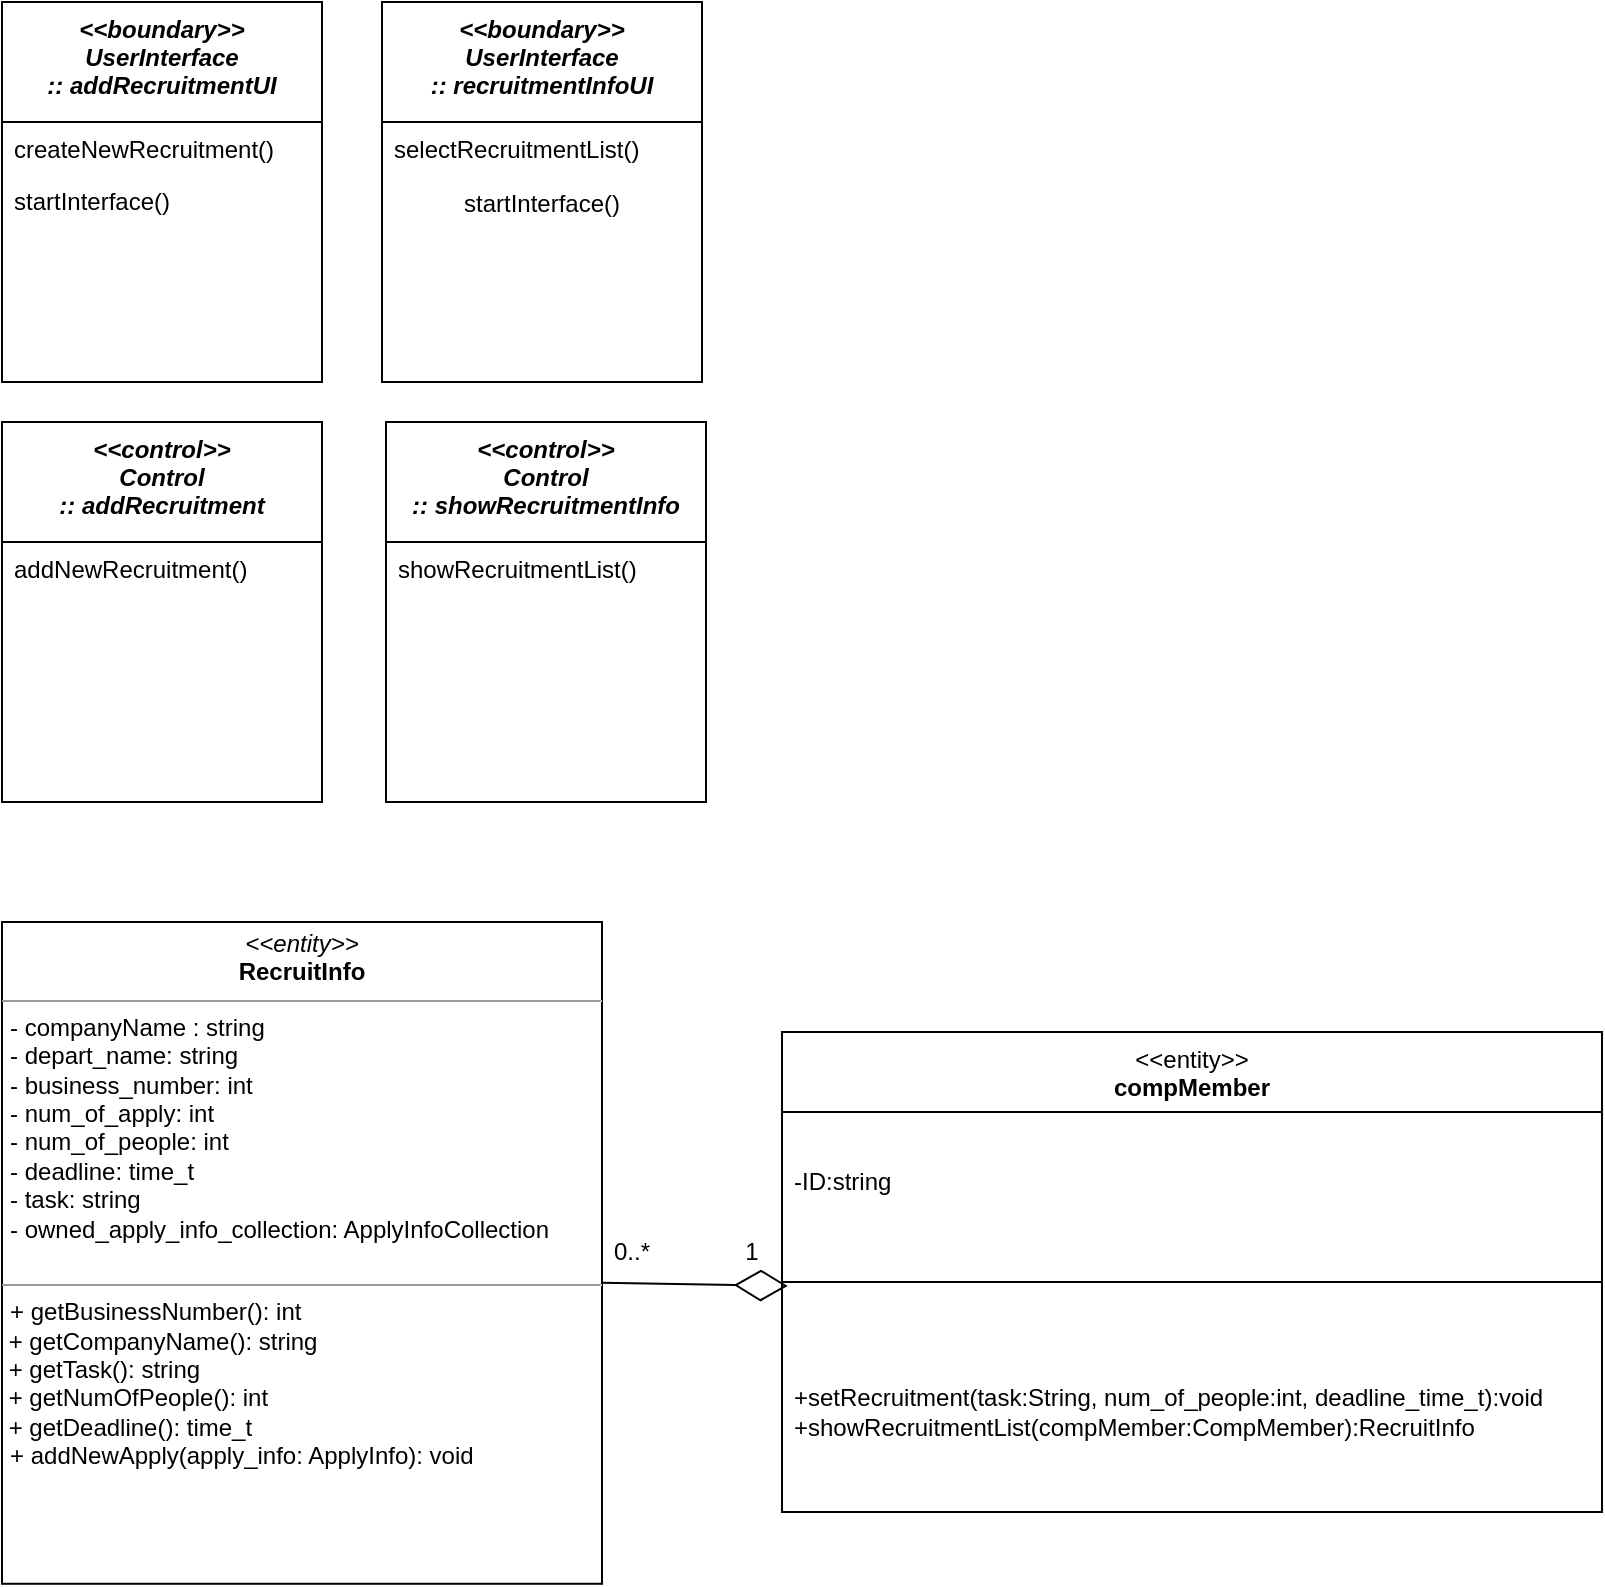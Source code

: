<mxfile version="21.3.3" type="device">
  <diagram id="C5RBs43oDa-KdzZeNtuy" name="Page-1">
    <mxGraphModel dx="1050" dy="515" grid="1" gridSize="10" guides="1" tooltips="1" connect="1" arrows="1" fold="1" page="1" pageScale="1" pageWidth="827" pageHeight="1169" math="0" shadow="0">
      <root>
        <mxCell id="WIyWlLk6GJQsqaUBKTNV-0" />
        <mxCell id="WIyWlLk6GJQsqaUBKTNV-1" parent="WIyWlLk6GJQsqaUBKTNV-0" />
        <mxCell id="zkfFHV4jXpPFQw0GAbJ--0" value="&lt;&lt;boundary&gt;&gt;&#xa;UserInterface&#xa;:: addRecruitmentUI" style="swimlane;fontStyle=3;align=center;verticalAlign=top;childLayout=stackLayout;horizontal=1;startSize=60;horizontalStack=0;resizeParent=1;resizeLast=0;collapsible=1;marginBottom=0;rounded=0;shadow=0;strokeWidth=1;" parent="WIyWlLk6GJQsqaUBKTNV-1" vertex="1">
          <mxGeometry x="30" y="70" width="160" height="190" as="geometry">
            <mxRectangle x="30" y="70" width="160" height="26" as="alternateBounds" />
          </mxGeometry>
        </mxCell>
        <mxCell id="zkfFHV4jXpPFQw0GAbJ--1" value="createNewRecruitment()" style="text;align=left;verticalAlign=top;spacingLeft=4;spacingRight=4;overflow=hidden;rotatable=0;points=[[0,0.5],[1,0.5]];portConstraint=eastwest;" parent="zkfFHV4jXpPFQw0GAbJ--0" vertex="1">
          <mxGeometry y="60" width="160" height="26" as="geometry" />
        </mxCell>
        <mxCell id="zkfFHV4jXpPFQw0GAbJ--3" value="startInterface()" style="text;align=left;verticalAlign=top;spacingLeft=4;spacingRight=4;overflow=hidden;rotatable=0;points=[[0,0.5],[1,0.5]];portConstraint=eastwest;rounded=0;shadow=0;html=0;" parent="zkfFHV4jXpPFQw0GAbJ--0" vertex="1">
          <mxGeometry y="86" width="160" height="26" as="geometry" />
        </mxCell>
        <mxCell id="wYJamgQq37HB7CYXL51l-7" value="&lt;&lt;boundary&gt;&gt;&#xa;UserInterface&#xa;:: recruitmentInfoUI" style="swimlane;fontStyle=3;align=center;verticalAlign=top;childLayout=stackLayout;horizontal=1;startSize=60;horizontalStack=0;resizeParent=1;resizeLast=0;collapsible=1;marginBottom=0;rounded=0;shadow=0;strokeWidth=1;" parent="WIyWlLk6GJQsqaUBKTNV-1" vertex="1">
          <mxGeometry x="220" y="70" width="160" height="190" as="geometry">
            <mxRectangle x="230" y="140" width="160" height="26" as="alternateBounds" />
          </mxGeometry>
        </mxCell>
        <mxCell id="wYJamgQq37HB7CYXL51l-8" value="selectRecruitmentList()" style="text;align=left;verticalAlign=top;spacingLeft=4;spacingRight=4;overflow=hidden;rotatable=0;points=[[0,0.5],[1,0.5]];portConstraint=eastwest;" parent="wYJamgQq37HB7CYXL51l-7" vertex="1">
          <mxGeometry y="60" width="160" height="26" as="geometry" />
        </mxCell>
        <mxCell id="wYJamgQq37HB7CYXL51l-10" value="startInterface()" style="text;html=1;strokeColor=none;fillColor=none;align=center;verticalAlign=middle;whiteSpace=wrap;rounded=0;" parent="wYJamgQq37HB7CYXL51l-7" vertex="1">
          <mxGeometry y="86" width="160" height="30" as="geometry" />
        </mxCell>
        <mxCell id="wYJamgQq37HB7CYXL51l-19" value="&lt;&lt;control&gt;&gt;&#xa;Control&#xa;:: addRecruitment" style="swimlane;fontStyle=3;align=center;verticalAlign=top;childLayout=stackLayout;horizontal=1;startSize=60;horizontalStack=0;resizeParent=1;resizeLast=0;collapsible=1;marginBottom=0;rounded=0;shadow=0;strokeWidth=1;" parent="WIyWlLk6GJQsqaUBKTNV-1" vertex="1">
          <mxGeometry x="30" y="280" width="160" height="190" as="geometry">
            <mxRectangle x="30" y="70" width="160" height="26" as="alternateBounds" />
          </mxGeometry>
        </mxCell>
        <mxCell id="wYJamgQq37HB7CYXL51l-20" value="addNewRecruitment()" style="text;align=left;verticalAlign=top;spacingLeft=4;spacingRight=4;overflow=hidden;rotatable=0;points=[[0,0.5],[1,0.5]];portConstraint=eastwest;" parent="wYJamgQq37HB7CYXL51l-19" vertex="1">
          <mxGeometry y="60" width="160" height="26" as="geometry" />
        </mxCell>
        <mxCell id="wYJamgQq37HB7CYXL51l-22" value="&lt;&lt;control&gt;&gt;&#xa;Control&#xa;:: showRecruitmentInfo" style="swimlane;fontStyle=3;align=center;verticalAlign=top;childLayout=stackLayout;horizontal=1;startSize=60;horizontalStack=0;resizeParent=1;resizeLast=0;collapsible=1;marginBottom=0;rounded=0;shadow=0;strokeWidth=1;" parent="WIyWlLk6GJQsqaUBKTNV-1" vertex="1">
          <mxGeometry x="222" y="280" width="160" height="190" as="geometry">
            <mxRectangle x="30" y="70" width="160" height="26" as="alternateBounds" />
          </mxGeometry>
        </mxCell>
        <mxCell id="wYJamgQq37HB7CYXL51l-23" value="showRecruitmentList()" style="text;align=left;verticalAlign=top;spacingLeft=4;spacingRight=4;overflow=hidden;rotatable=0;points=[[0,0.5],[1,0.5]];portConstraint=eastwest;" parent="wYJamgQq37HB7CYXL51l-22" vertex="1">
          <mxGeometry y="60" width="160" height="26" as="geometry" />
        </mxCell>
        <mxCell id="wYJamgQq37HB7CYXL51l-47" value="&amp;lt;&amp;lt;entity&amp;gt;&amp;gt;&lt;br&gt;&lt;b&gt;compMember&lt;/b&gt;" style="swimlane;fontStyle=0;align=center;verticalAlign=top;childLayout=stackLayout;horizontal=1;startSize=40;horizontalStack=0;resizeParent=1;resizeParentMax=0;resizeLast=0;collapsible=0;marginBottom=0;html=1;whiteSpace=wrap;" parent="WIyWlLk6GJQsqaUBKTNV-1" vertex="1">
          <mxGeometry x="420" y="585" width="410" height="240" as="geometry" />
        </mxCell>
        <mxCell id="wYJamgQq37HB7CYXL51l-48" value="-ID:string" style="text;html=1;strokeColor=none;fillColor=none;align=left;verticalAlign=middle;spacingLeft=4;spacingRight=4;overflow=hidden;rotatable=0;points=[[0,0.5],[1,0.5]];portConstraint=eastwest;whiteSpace=wrap;" parent="wYJamgQq37HB7CYXL51l-47" vertex="1">
          <mxGeometry y="40" width="410" height="70" as="geometry" />
        </mxCell>
        <mxCell id="wYJamgQq37HB7CYXL51l-49" value="" style="line;strokeWidth=1;fillColor=none;align=left;verticalAlign=middle;spacingTop=-1;spacingLeft=3;spacingRight=3;rotatable=0;labelPosition=right;points=[];portConstraint=eastwest;" parent="wYJamgQq37HB7CYXL51l-47" vertex="1">
          <mxGeometry y="110" width="410" height="30" as="geometry" />
        </mxCell>
        <mxCell id="wYJamgQq37HB7CYXL51l-50" value="+setRecruitment(task:String, num_of_people:int, deadline_time_t):void&lt;br&gt;+showRecruitmentList(compMember:CompMember):RecruitInfo" style="text;html=1;strokeColor=none;fillColor=none;align=left;verticalAlign=middle;spacingLeft=4;spacingRight=4;overflow=hidden;rotatable=0;points=[[0,0.5],[1,0.5]];portConstraint=eastwest;whiteSpace=wrap;" parent="wYJamgQq37HB7CYXL51l-47" vertex="1">
          <mxGeometry y="140" width="410" height="100" as="geometry" />
        </mxCell>
        <mxCell id="wYJamgQq37HB7CYXL51l-54" value="1" style="text;html=1;strokeColor=none;fillColor=none;align=center;verticalAlign=middle;whiteSpace=wrap;rounded=0;" parent="WIyWlLk6GJQsqaUBKTNV-1" vertex="1">
          <mxGeometry x="390" y="680.44" width="30" height="30" as="geometry" />
        </mxCell>
        <mxCell id="wYJamgQq37HB7CYXL51l-53" value="" style="endArrow=diamondThin;endFill=0;endSize=24;html=1;rounded=0;entryX=0.007;entryY=0.567;entryDx=0;entryDy=0;exitX=0.999;exitY=0.545;exitDx=0;exitDy=0;entryPerimeter=0;exitPerimeter=0;" parent="WIyWlLk6GJQsqaUBKTNV-1" source="qko6_L9TTW1Po3DAcKu3-1" target="wYJamgQq37HB7CYXL51l-49" edge="1">
          <mxGeometry width="160" relative="1" as="geometry">
            <mxPoint x="380" y="635" as="sourcePoint" />
            <mxPoint x="650" y="810" as="targetPoint" />
          </mxGeometry>
        </mxCell>
        <mxCell id="wYJamgQq37HB7CYXL51l-56" value="0..*" style="text;html=1;strokeColor=none;fillColor=none;align=center;verticalAlign=middle;whiteSpace=wrap;rounded=0;" parent="WIyWlLk6GJQsqaUBKTNV-1" vertex="1">
          <mxGeometry x="330" y="680.44" width="30" height="30" as="geometry" />
        </mxCell>
        <mxCell id="qko6_L9TTW1Po3DAcKu3-1" value="&lt;p style=&quot;margin:0px;margin-top:4px;text-align:center;&quot;&gt;&lt;i&gt;&amp;lt;&amp;lt;entity&amp;gt;&amp;gt;&lt;/i&gt;&lt;br&gt;&lt;b&gt;RecruitInfo&lt;/b&gt;&lt;/p&gt;&lt;hr style=&quot;border-color: var(--border-color);&quot; size=&quot;1&quot;&gt;&lt;p style=&quot;border-color: var(--border-color); margin: 0px 0px 0px 4px;&quot;&gt;- companyName : string&lt;/p&gt;&lt;p style=&quot;border-color: var(--border-color); margin: 0px 0px 0px 4px;&quot;&gt;- depart_name: string&lt;/p&gt;&lt;p style=&quot;border-color: var(--border-color); margin: 0px 0px 0px 4px;&quot;&gt;- business_number: int&lt;/p&gt;&lt;p style=&quot;border-color: var(--border-color); margin: 0px 0px 0px 4px;&quot;&gt;- num_of_apply: int&lt;/p&gt;&lt;p style=&quot;border-color: var(--border-color); margin: 0px 0px 0px 4px;&quot;&gt;- num_of_people: int&lt;/p&gt;&lt;p style=&quot;border-color: var(--border-color); margin: 0px 0px 0px 4px;&quot;&gt;-&amp;nbsp;&lt;span style=&quot;background-color: initial;&quot;&gt;deadline: time_t&lt;/span&gt;&lt;/p&gt;&lt;p style=&quot;border-color: var(--border-color); margin: 0px 0px 0px 4px;&quot;&gt;&lt;span style=&quot;background-color: initial;&quot;&gt;- task: string&lt;/span&gt;&lt;/p&gt;&lt;p style=&quot;border-color: var(--border-color); margin: 0px 0px 0px 4px;&quot;&gt;&lt;span style=&quot;background-color: initial;&quot;&gt;- owned_apply_info_collection: ApplyInfoCollection&lt;/span&gt;&lt;/p&gt;&lt;p style=&quot;border-color: var(--border-color); margin: 0px 0px 0px 4px;&quot;&gt;&lt;span style=&quot;background-color: initial;&quot;&gt;&lt;br&gt;&lt;/span&gt;&lt;/p&gt;&lt;hr size=&quot;1&quot;&gt;&lt;p style=&quot;margin:0px;margin-left:4px;&quot;&gt;+ getBusinessNumber(): int&lt;/p&gt;&amp;nbsp;+ getCompanyName(): string&lt;br&gt;&amp;nbsp;+ getTask(): string&lt;br&gt;&amp;nbsp;+ getNumOfPeople(): int&lt;br&gt;&amp;nbsp;+ getDeadline(): time_t&lt;br&gt;&lt;p style=&quot;margin:0px;margin-left:4px;&quot;&gt;+ addNewApply(apply_info: ApplyInfo): void&lt;/p&gt;" style="verticalAlign=top;align=left;overflow=fill;fontSize=12;fontFamily=Helvetica;html=1;whiteSpace=wrap;" vertex="1" parent="WIyWlLk6GJQsqaUBKTNV-1">
          <mxGeometry x="30" y="530" width="300" height="330.89" as="geometry" />
        </mxCell>
      </root>
    </mxGraphModel>
  </diagram>
</mxfile>
